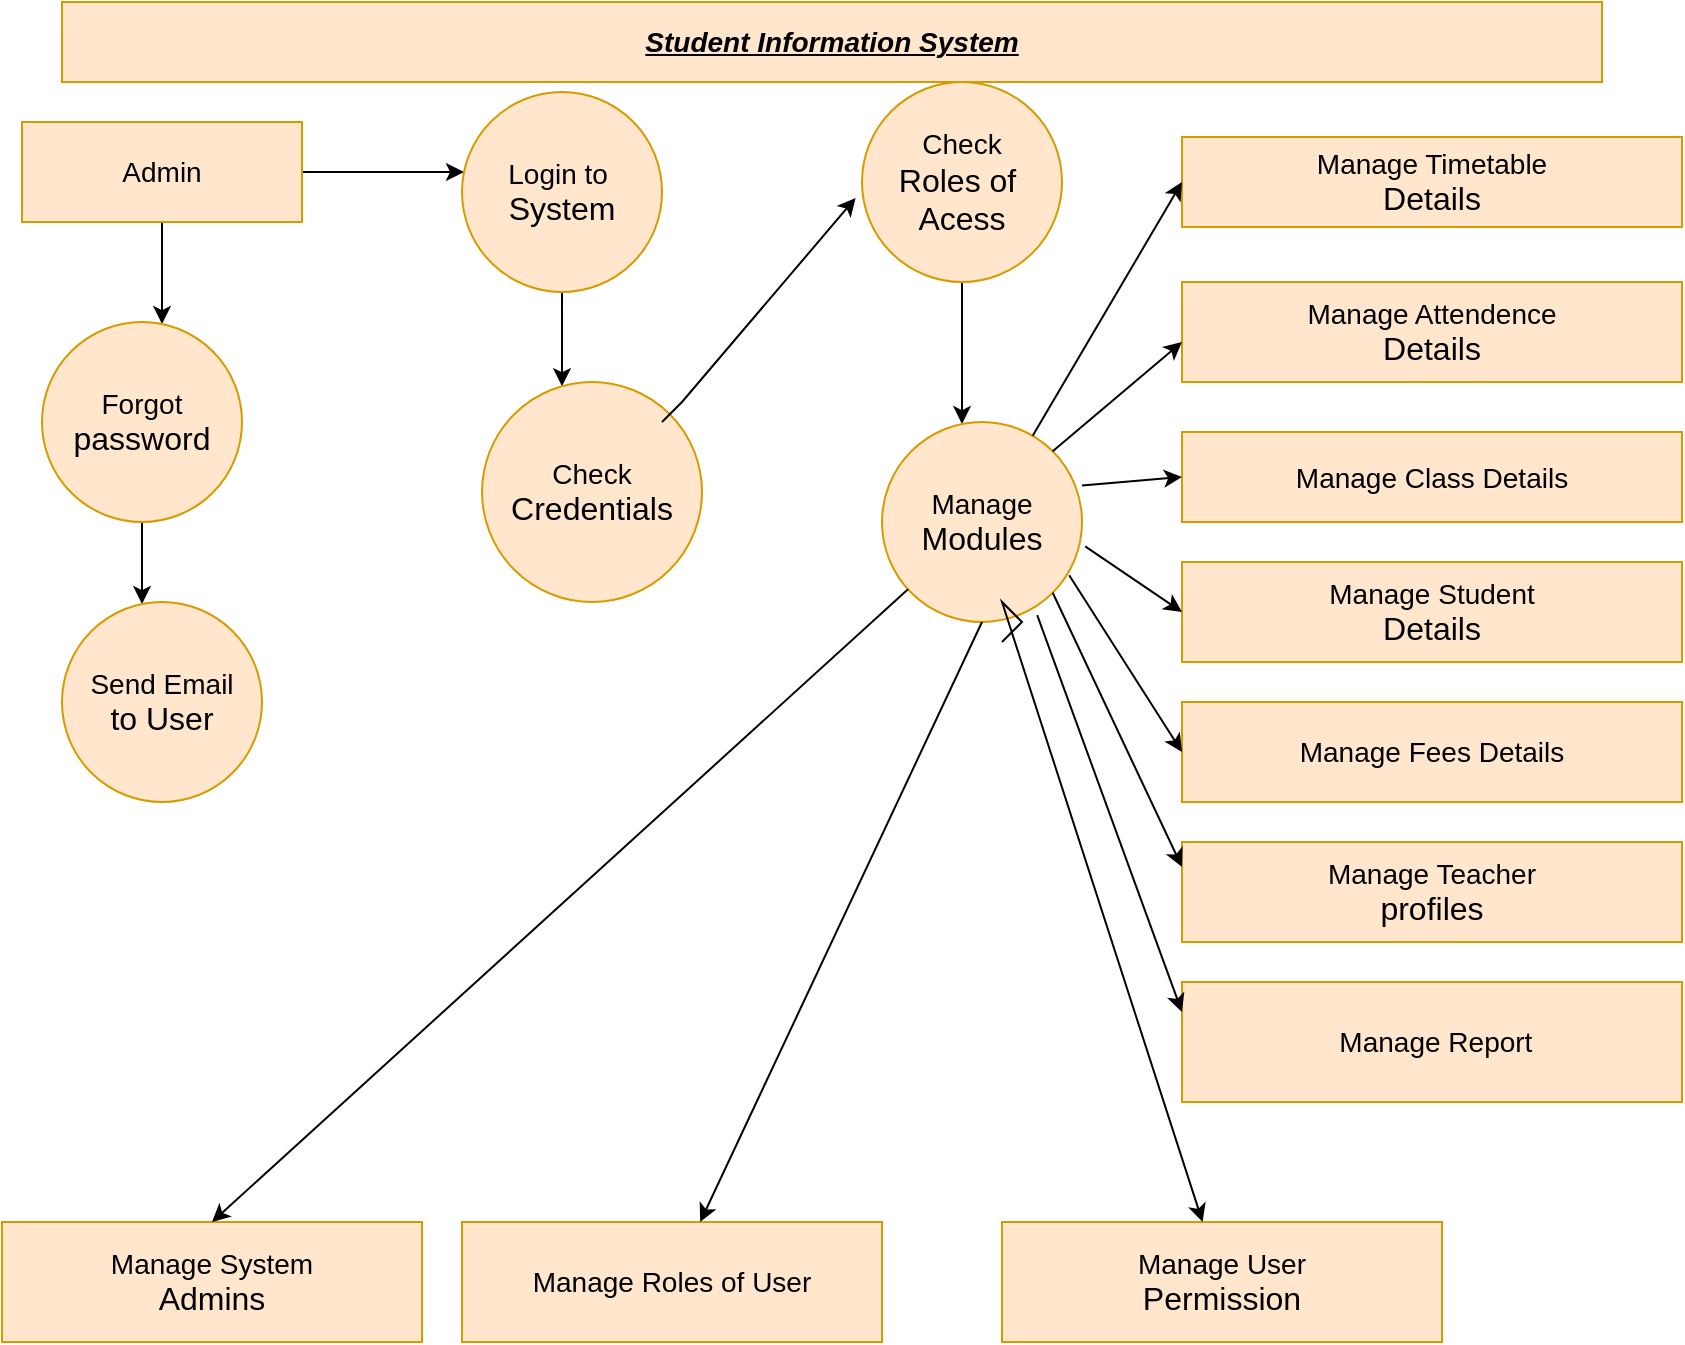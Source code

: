 <mxfile version="28.0.7">
  <diagram name="Page-1" id="2GszQKVtvW3JsHujWH2M">
    <mxGraphModel dx="1389" dy="749" grid="1" gridSize="10" guides="1" tooltips="1" connect="1" arrows="1" fold="1" page="1" pageScale="1" pageWidth="850" pageHeight="1100" math="0" shadow="0">
      <root>
        <mxCell id="0" />
        <mxCell id="1" parent="0" />
        <mxCell id="vO3fwdA1TvqugVM1j4Au-1" value="&lt;b&gt;&lt;i&gt;&lt;u&gt;&lt;font style=&quot;font-size: 14px;&quot;&gt;Student Information System&lt;/font&gt;&lt;/u&gt;&lt;/i&gt;&lt;/b&gt;" style="rounded=0;whiteSpace=wrap;html=1;fillColor=#ffe6cc;strokeColor=#d79b00;" vertex="1" parent="1">
          <mxGeometry x="40" y="20" width="770" height="40" as="geometry" />
        </mxCell>
        <mxCell id="vO3fwdA1TvqugVM1j4Au-27" value="" style="edgeStyle=orthogonalEdgeStyle;rounded=0;orthogonalLoop=1;jettySize=auto;html=1;" edge="1" parent="1" source="vO3fwdA1TvqugVM1j4Au-2" target="vO3fwdA1TvqugVM1j4Au-14">
          <mxGeometry relative="1" as="geometry">
            <Array as="points">
              <mxPoint x="270" y="105" />
              <mxPoint x="270" y="105" />
            </Array>
          </mxGeometry>
        </mxCell>
        <mxCell id="vO3fwdA1TvqugVM1j4Au-30" value="" style="edgeStyle=orthogonalEdgeStyle;rounded=0;orthogonalLoop=1;jettySize=auto;html=1;" edge="1" parent="1" source="vO3fwdA1TvqugVM1j4Au-2" target="vO3fwdA1TvqugVM1j4Au-15">
          <mxGeometry relative="1" as="geometry">
            <Array as="points">
              <mxPoint x="90" y="150" />
              <mxPoint x="90" y="150" />
            </Array>
          </mxGeometry>
        </mxCell>
        <mxCell id="vO3fwdA1TvqugVM1j4Au-2" value="&lt;font style=&quot;font-size: 14px;&quot;&gt;Admin&lt;/font&gt;" style="rounded=0;whiteSpace=wrap;html=1;fillColor=#ffe6cc;strokeColor=#d79b00;" vertex="1" parent="1">
          <mxGeometry x="20" y="80" width="140" height="50" as="geometry" />
        </mxCell>
        <mxCell id="vO3fwdA1TvqugVM1j4Au-28" value="" style="edgeStyle=orthogonalEdgeStyle;rounded=0;orthogonalLoop=1;jettySize=auto;html=1;" edge="1" parent="1" source="vO3fwdA1TvqugVM1j4Au-14" target="vO3fwdA1TvqugVM1j4Au-18">
          <mxGeometry relative="1" as="geometry">
            <Array as="points">
              <mxPoint x="290" y="210" />
              <mxPoint x="290" y="210" />
            </Array>
          </mxGeometry>
        </mxCell>
        <mxCell id="vO3fwdA1TvqugVM1j4Au-14" value="&lt;font style=&quot;font-size: 14px;&quot;&gt;Login to&amp;nbsp;&lt;/font&gt;&lt;div&gt;&lt;font size=&quot;3&quot;&gt;System&lt;/font&gt;&lt;/div&gt;" style="ellipse;whiteSpace=wrap;html=1;aspect=fixed;fillColor=#ffe6cc;strokeColor=#d79b00;" vertex="1" parent="1">
          <mxGeometry x="240" y="65" width="100" height="100" as="geometry" />
        </mxCell>
        <mxCell id="vO3fwdA1TvqugVM1j4Au-31" value="" style="edgeStyle=orthogonalEdgeStyle;rounded=0;orthogonalLoop=1;jettySize=auto;html=1;" edge="1" parent="1" source="vO3fwdA1TvqugVM1j4Au-15" target="vO3fwdA1TvqugVM1j4Au-16">
          <mxGeometry relative="1" as="geometry">
            <Array as="points">
              <mxPoint x="90" y="320" />
              <mxPoint x="90" y="320" />
            </Array>
          </mxGeometry>
        </mxCell>
        <mxCell id="vO3fwdA1TvqugVM1j4Au-15" value="&lt;font style=&quot;font-size: 14px;&quot;&gt;Forgot&lt;/font&gt;&lt;div&gt;&lt;font size=&quot;3&quot;&gt;password&lt;/font&gt;&lt;/div&gt;" style="ellipse;whiteSpace=wrap;html=1;aspect=fixed;fillColor=#ffe6cc;strokeColor=#d79b00;" vertex="1" parent="1">
          <mxGeometry x="30" y="180" width="100" height="100" as="geometry" />
        </mxCell>
        <mxCell id="vO3fwdA1TvqugVM1j4Au-16" value="&lt;font style=&quot;font-size: 14px;&quot;&gt;Send Email&lt;/font&gt;&lt;div&gt;&lt;font size=&quot;3&quot;&gt;to User&lt;/font&gt;&lt;/div&gt;" style="ellipse;whiteSpace=wrap;html=1;aspect=fixed;fillColor=#ffe6cc;strokeColor=#d79b00;" vertex="1" parent="1">
          <mxGeometry x="40" y="320" width="100" height="100" as="geometry" />
        </mxCell>
        <mxCell id="vO3fwdA1TvqugVM1j4Au-36" value="" style="edgeStyle=orthogonalEdgeStyle;rounded=0;orthogonalLoop=1;jettySize=auto;html=1;" edge="1" parent="1" source="vO3fwdA1TvqugVM1j4Au-17" target="vO3fwdA1TvqugVM1j4Au-19">
          <mxGeometry relative="1" as="geometry">
            <Array as="points">
              <mxPoint x="480" y="250" />
              <mxPoint x="480" y="250" />
            </Array>
          </mxGeometry>
        </mxCell>
        <mxCell id="vO3fwdA1TvqugVM1j4Au-17" value="&lt;font style=&quot;font-size: 14px;&quot;&gt;Check&lt;/font&gt;&lt;div&gt;&lt;font size=&quot;3&quot;&gt;Roles of&amp;nbsp;&lt;/font&gt;&lt;/div&gt;&lt;div&gt;&lt;font size=&quot;3&quot;&gt;Acess&lt;/font&gt;&lt;/div&gt;" style="ellipse;whiteSpace=wrap;html=1;aspect=fixed;fillColor=#ffe6cc;strokeColor=#d79b00;" vertex="1" parent="1">
          <mxGeometry x="440" y="60" width="100" height="100" as="geometry" />
        </mxCell>
        <mxCell id="vO3fwdA1TvqugVM1j4Au-18" value="&lt;font style=&quot;font-size: 14px;&quot;&gt;Check&lt;/font&gt;&lt;div&gt;&lt;font size=&quot;3&quot;&gt;Credentials&lt;/font&gt;&lt;/div&gt;" style="ellipse;whiteSpace=wrap;html=1;aspect=fixed;fillColor=#ffe6cc;strokeColor=#d79b00;" vertex="1" parent="1">
          <mxGeometry x="250" y="210" width="110" height="110" as="geometry" />
        </mxCell>
        <mxCell id="vO3fwdA1TvqugVM1j4Au-19" value="&lt;font style=&quot;font-size: 14px;&quot;&gt;Manage&lt;/font&gt;&lt;div&gt;&lt;font size=&quot;3&quot;&gt;Modules&lt;/font&gt;&lt;/div&gt;" style="ellipse;whiteSpace=wrap;html=1;aspect=fixed;fillColor=#ffe6cc;strokeColor=#d79b00;" vertex="1" parent="1">
          <mxGeometry x="450" y="230" width="100" height="100" as="geometry" />
        </mxCell>
        <mxCell id="vO3fwdA1TvqugVM1j4Au-20" value="&lt;font style=&quot;font-size: 14px;&quot;&gt;Manage Timetable&lt;/font&gt;&lt;div&gt;&lt;font size=&quot;3&quot;&gt;Details&lt;/font&gt;&lt;/div&gt;" style="rounded=0;whiteSpace=wrap;html=1;fillColor=#ffe6cc;strokeColor=#d79b00;" vertex="1" parent="1">
          <mxGeometry x="600" y="87.5" width="250" height="45" as="geometry" />
        </mxCell>
        <mxCell id="vO3fwdA1TvqugVM1j4Au-21" value="&lt;font style=&quot;font-size: 14px;&quot;&gt;Manage Attendence&lt;/font&gt;&lt;div&gt;&lt;font size=&quot;3&quot;&gt;Details&lt;/font&gt;&lt;/div&gt;" style="rounded=0;whiteSpace=wrap;html=1;fillColor=#ffe6cc;strokeColor=#d79b00;" vertex="1" parent="1">
          <mxGeometry x="600" y="160" width="250" height="50" as="geometry" />
        </mxCell>
        <mxCell id="vO3fwdA1TvqugVM1j4Au-22" value="&lt;font style=&quot;font-size: 14px;&quot;&gt;Manage Class Details&lt;/font&gt;" style="rounded=0;whiteSpace=wrap;html=1;fillColor=#ffe6cc;strokeColor=#d79b00;" vertex="1" parent="1">
          <mxGeometry x="600" y="235" width="250" height="45" as="geometry" />
        </mxCell>
        <mxCell id="vO3fwdA1TvqugVM1j4Au-23" value="&lt;font style=&quot;font-size: 14px;&quot;&gt;Manage Student&lt;/font&gt;&lt;div&gt;&lt;font size=&quot;3&quot;&gt;Details&lt;/font&gt;&lt;/div&gt;" style="rounded=0;whiteSpace=wrap;html=1;fillColor=#ffe6cc;strokeColor=#d79b00;" vertex="1" parent="1">
          <mxGeometry x="600" y="300" width="250" height="50" as="geometry" />
        </mxCell>
        <mxCell id="vO3fwdA1TvqugVM1j4Au-24" value="&lt;font style=&quot;font-size: 14px;&quot;&gt;Manage Fees Details&lt;/font&gt;" style="rounded=0;whiteSpace=wrap;html=1;fillColor=#ffe6cc;strokeColor=#d79b00;" vertex="1" parent="1">
          <mxGeometry x="600" y="370" width="250" height="50" as="geometry" />
        </mxCell>
        <mxCell id="vO3fwdA1TvqugVM1j4Au-25" value="&lt;font style=&quot;font-size: 14px;&quot;&gt;Manage Teacher&lt;/font&gt;&lt;div&gt;&lt;font size=&quot;3&quot;&gt;profiles&lt;/font&gt;&lt;/div&gt;" style="rounded=0;whiteSpace=wrap;html=1;fillColor=#ffe6cc;strokeColor=#d79b00;" vertex="1" parent="1">
          <mxGeometry x="600" y="440" width="250" height="50" as="geometry" />
        </mxCell>
        <mxCell id="vO3fwdA1TvqugVM1j4Au-26" value="&lt;font style=&quot;font-size: 14px;&quot;&gt;&amp;nbsp;Manage Report&lt;/font&gt;" style="rounded=0;whiteSpace=wrap;html=1;fillColor=#ffe6cc;strokeColor=#d79b00;" vertex="1" parent="1">
          <mxGeometry x="600" y="510" width="250" height="60" as="geometry" />
        </mxCell>
        <mxCell id="vO3fwdA1TvqugVM1j4Au-38" value="&lt;font style=&quot;font-size: 14px;&quot;&gt;Manage System&lt;/font&gt;&lt;div&gt;&lt;font size=&quot;3&quot;&gt;Admins&lt;/font&gt;&lt;/div&gt;" style="rounded=0;whiteSpace=wrap;html=1;fillColor=#ffe6cc;strokeColor=#d79b00;" vertex="1" parent="1">
          <mxGeometry x="10" y="630" width="210" height="60" as="geometry" />
        </mxCell>
        <mxCell id="vO3fwdA1TvqugVM1j4Au-39" value="&lt;font style=&quot;font-size: 14px;&quot;&gt;Manage Roles of User&lt;/font&gt;" style="rounded=0;whiteSpace=wrap;html=1;fillColor=#ffe6cc;strokeColor=#d79b00;" vertex="1" parent="1">
          <mxGeometry x="240" y="630" width="210" height="60" as="geometry" />
        </mxCell>
        <mxCell id="vO3fwdA1TvqugVM1j4Au-40" value="&lt;font style=&quot;font-size: 14px;&quot;&gt;Manage User&lt;/font&gt;&lt;div&gt;&lt;font size=&quot;3&quot;&gt;Permission&lt;/font&gt;&lt;/div&gt;" style="rounded=0;whiteSpace=wrap;html=1;fillColor=#ffe6cc;strokeColor=#d79b00;" vertex="1" parent="1">
          <mxGeometry x="510" y="630" width="220" height="60" as="geometry" />
        </mxCell>
        <mxCell id="vO3fwdA1TvqugVM1j4Au-41" value="" style="endArrow=classic;html=1;rounded=0;entryX=-0.032;entryY=0.58;entryDx=0;entryDy=0;entryPerimeter=0;" edge="1" parent="1" target="vO3fwdA1TvqugVM1j4Au-17">
          <mxGeometry width="50" height="50" relative="1" as="geometry">
            <mxPoint x="350" y="220" as="sourcePoint" />
            <mxPoint x="460" y="300" as="targetPoint" />
            <Array as="points">
              <mxPoint x="340" y="230" />
              <mxPoint x="350" y="220" />
            </Array>
          </mxGeometry>
        </mxCell>
        <mxCell id="vO3fwdA1TvqugVM1j4Au-42" value="" style="endArrow=classic;html=1;rounded=0;" edge="1" parent="1" target="vO3fwdA1TvqugVM1j4Au-39">
          <mxGeometry width="50" height="50" relative="1" as="geometry">
            <mxPoint x="500" y="330" as="sourcePoint" />
            <mxPoint x="460" y="300" as="targetPoint" />
            <Array as="points">
              <mxPoint x="500" y="330" />
            </Array>
          </mxGeometry>
        </mxCell>
        <mxCell id="vO3fwdA1TvqugVM1j4Au-43" value="" style="endArrow=classic;html=1;rounded=0;entryX=0.5;entryY=0;entryDx=0;entryDy=0;" edge="1" parent="1" source="vO3fwdA1TvqugVM1j4Au-19" target="vO3fwdA1TvqugVM1j4Au-38">
          <mxGeometry width="50" height="50" relative="1" as="geometry">
            <mxPoint x="410" y="480" as="sourcePoint" />
            <mxPoint x="460" y="430" as="targetPoint" />
          </mxGeometry>
        </mxCell>
        <mxCell id="vO3fwdA1TvqugVM1j4Au-44" value="" style="endArrow=classic;html=1;rounded=0;" edge="1" parent="1" target="vO3fwdA1TvqugVM1j4Au-40">
          <mxGeometry width="50" height="50" relative="1" as="geometry">
            <mxPoint x="510" y="340" as="sourcePoint" />
            <mxPoint x="460" y="430" as="targetPoint" />
            <Array as="points">
              <mxPoint x="520" y="330" />
              <mxPoint x="510" y="320" />
            </Array>
          </mxGeometry>
        </mxCell>
        <mxCell id="vO3fwdA1TvqugVM1j4Au-45" value="" style="endArrow=classic;html=1;rounded=0;entryX=0;entryY=0.5;entryDx=0;entryDy=0;" edge="1" parent="1" source="vO3fwdA1TvqugVM1j4Au-19" target="vO3fwdA1TvqugVM1j4Au-20">
          <mxGeometry width="50" height="50" relative="1" as="geometry">
            <mxPoint x="540" y="120" as="sourcePoint" />
            <mxPoint x="390" y="270" as="targetPoint" />
          </mxGeometry>
        </mxCell>
        <mxCell id="vO3fwdA1TvqugVM1j4Au-47" value="" style="endArrow=classic;html=1;rounded=0;exitX=1;exitY=0.318;exitDx=0;exitDy=0;exitPerimeter=0;entryX=0;entryY=0.5;entryDx=0;entryDy=0;" edge="1" parent="1" source="vO3fwdA1TvqugVM1j4Au-19" target="vO3fwdA1TvqugVM1j4Au-22">
          <mxGeometry width="50" height="50" relative="1" as="geometry">
            <mxPoint x="570" y="320" as="sourcePoint" />
            <mxPoint x="390" y="430" as="targetPoint" />
            <Array as="points" />
          </mxGeometry>
        </mxCell>
        <mxCell id="vO3fwdA1TvqugVM1j4Au-48" value="" style="endArrow=classic;html=1;rounded=0;exitX=1.016;exitY=0.622;exitDx=0;exitDy=0;exitPerimeter=0;entryX=0;entryY=0.5;entryDx=0;entryDy=0;" edge="1" parent="1" source="vO3fwdA1TvqugVM1j4Au-19" target="vO3fwdA1TvqugVM1j4Au-23">
          <mxGeometry width="50" height="50" relative="1" as="geometry">
            <mxPoint x="340" y="480" as="sourcePoint" />
            <mxPoint x="390" y="430" as="targetPoint" />
          </mxGeometry>
        </mxCell>
        <mxCell id="vO3fwdA1TvqugVM1j4Au-49" value="" style="endArrow=classic;html=1;rounded=0;entryX=0;entryY=0.5;entryDx=0;entryDy=0;exitX=0.936;exitY=0.766;exitDx=0;exitDy=0;exitPerimeter=0;" edge="1" parent="1" source="vO3fwdA1TvqugVM1j4Au-19" target="vO3fwdA1TvqugVM1j4Au-24">
          <mxGeometry width="50" height="50" relative="1" as="geometry">
            <mxPoint x="530" y="350" as="sourcePoint" />
            <mxPoint x="390" y="434.64" as="targetPoint" />
            <Array as="points" />
          </mxGeometry>
        </mxCell>
        <mxCell id="vO3fwdA1TvqugVM1j4Au-50" value="" style="endArrow=classic;html=1;rounded=0;exitX=1;exitY=1;exitDx=0;exitDy=0;entryX=0;entryY=0.25;entryDx=0;entryDy=0;" edge="1" parent="1" source="vO3fwdA1TvqugVM1j4Au-19" target="vO3fwdA1TvqugVM1j4Au-25">
          <mxGeometry width="50" height="50" relative="1" as="geometry">
            <mxPoint x="530" y="340" as="sourcePoint" />
            <mxPoint x="390" y="430" as="targetPoint" />
          </mxGeometry>
        </mxCell>
        <mxCell id="vO3fwdA1TvqugVM1j4Au-54" value="" style="endArrow=classic;html=1;rounded=0;exitX=1;exitY=0;exitDx=0;exitDy=0;" edge="1" parent="1" source="vO3fwdA1TvqugVM1j4Au-19">
          <mxGeometry width="50" height="50" relative="1" as="geometry">
            <mxPoint x="480" y="280" as="sourcePoint" />
            <mxPoint x="600" y="190" as="targetPoint" />
            <Array as="points">
              <mxPoint x="600" y="190" />
            </Array>
          </mxGeometry>
        </mxCell>
        <mxCell id="vO3fwdA1TvqugVM1j4Au-55" value="" style="endArrow=classic;html=1;rounded=0;exitX=0.776;exitY=0.966;exitDx=0;exitDy=0;exitPerimeter=0;entryX=0;entryY=0.25;entryDx=0;entryDy=0;" edge="1" parent="1" source="vO3fwdA1TvqugVM1j4Au-19" target="vO3fwdA1TvqugVM1j4Au-26">
          <mxGeometry width="50" height="50" relative="1" as="geometry">
            <mxPoint x="490" y="450" as="sourcePoint" />
            <mxPoint x="540" y="400" as="targetPoint" />
          </mxGeometry>
        </mxCell>
      </root>
    </mxGraphModel>
  </diagram>
</mxfile>
